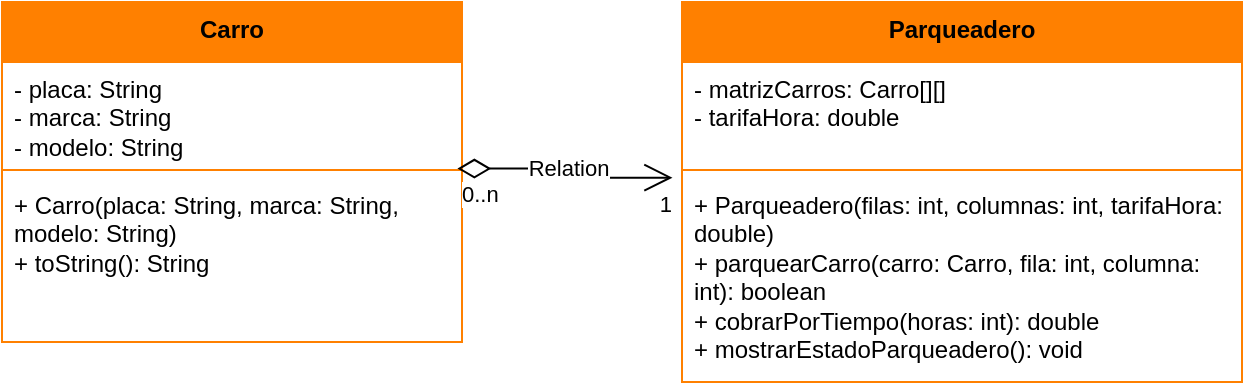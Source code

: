 <mxfile version="24.7.5">
  <diagram name="Página-1" id="rCVXAHfWQiuDDpMeY9RE">
    <mxGraphModel dx="1500" dy="887" grid="1" gridSize="10" guides="1" tooltips="1" connect="1" arrows="1" fold="1" page="1" pageScale="1" pageWidth="827" pageHeight="1169" math="0" shadow="0">
      <root>
        <mxCell id="0" />
        <mxCell id="1" parent="0" />
        <mxCell id="RCbNP8D6QkCgkQpbOeCn-1" value="Parqueadero" style="swimlane;fontStyle=1;align=center;verticalAlign=top;childLayout=stackLayout;horizontal=1;startSize=30;horizontalStack=0;resizeParent=1;resizeParentMax=0;resizeLast=0;collapsible=1;marginBottom=0;whiteSpace=wrap;html=1;shadow=0;fillColor=#FF8000;strokeColor=#FF8000;" parent="1" vertex="1">
          <mxGeometry x="450" y="430" width="280" height="190" as="geometry" />
        </mxCell>
        <mxCell id="RCbNP8D6QkCgkQpbOeCn-2" value="- matrizCarros: Carro[][]&lt;div&gt;- tarifaHora: double&amp;nbsp;&lt;br&gt;&lt;div&gt;&lt;br&gt;&lt;/div&gt;&lt;/div&gt;" style="text;strokeColor=none;fillColor=none;align=left;verticalAlign=top;spacingLeft=4;spacingRight=4;overflow=hidden;rotatable=0;points=[[0,0.5],[1,0.5]];portConstraint=eastwest;whiteSpace=wrap;html=1;" parent="RCbNP8D6QkCgkQpbOeCn-1" vertex="1">
          <mxGeometry y="30" width="280" height="50" as="geometry" />
        </mxCell>
        <mxCell id="RCbNP8D6QkCgkQpbOeCn-3" value="" style="line;strokeWidth=1;fillColor=none;align=left;verticalAlign=middle;spacingTop=-1;spacingLeft=3;spacingRight=3;rotatable=0;labelPosition=right;points=[];portConstraint=eastwest;strokeColor=inherit;" parent="RCbNP8D6QkCgkQpbOeCn-1" vertex="1">
          <mxGeometry y="80" width="280" height="8" as="geometry" />
        </mxCell>
        <mxCell id="RCbNP8D6QkCgkQpbOeCn-4" value="+ Parqueadero(filas: int, columnas: int, tarifaHora: double)&lt;div&gt;+ parquearCarro(carro: Carro, fila: int, columna: int): boolean&lt;br&gt;&lt;/div&gt;&lt;div&gt;+ cobrarPorTiempo(horas: int): double&lt;br&gt;&lt;/div&gt;&lt;div&gt;+ mostrarEstadoParqueadero(): void&lt;br&gt;&lt;/div&gt;&lt;div&gt;&lt;br&gt;&lt;/div&gt;" style="text;strokeColor=none;fillColor=none;align=left;verticalAlign=top;spacingLeft=4;spacingRight=4;overflow=hidden;rotatable=0;points=[[0,0.5],[1,0.5]];portConstraint=eastwest;whiteSpace=wrap;html=1;" parent="RCbNP8D6QkCgkQpbOeCn-1" vertex="1">
          <mxGeometry y="88" width="280" height="102" as="geometry" />
        </mxCell>
        <mxCell id="8qOIhKyoz03TJDa8FxUs-5" value="Carro" style="swimlane;fontStyle=1;align=center;verticalAlign=top;childLayout=stackLayout;horizontal=1;startSize=30;horizontalStack=0;resizeParent=1;resizeParentMax=0;resizeLast=0;collapsible=1;marginBottom=0;whiteSpace=wrap;html=1;shadow=0;fillColor=#FF8000;strokeColor=#FF8000;" vertex="1" parent="1">
          <mxGeometry x="110" y="430" width="230" height="170" as="geometry" />
        </mxCell>
        <mxCell id="8qOIhKyoz03TJDa8FxUs-6" value="- placa: String&lt;div&gt;- marca: String&lt;br&gt;&lt;/div&gt;&lt;div&gt;- modelo: String&lt;br&gt;&lt;/div&gt;" style="text;strokeColor=none;fillColor=none;align=left;verticalAlign=top;spacingLeft=4;spacingRight=4;overflow=hidden;rotatable=0;points=[[0,0.5],[1,0.5]];portConstraint=eastwest;whiteSpace=wrap;html=1;" vertex="1" parent="8qOIhKyoz03TJDa8FxUs-5">
          <mxGeometry y="30" width="230" height="50" as="geometry" />
        </mxCell>
        <mxCell id="8qOIhKyoz03TJDa8FxUs-7" value="" style="line;strokeWidth=1;fillColor=none;align=left;verticalAlign=middle;spacingTop=-1;spacingLeft=3;spacingRight=3;rotatable=0;labelPosition=right;points=[];portConstraint=eastwest;strokeColor=inherit;" vertex="1" parent="8qOIhKyoz03TJDa8FxUs-5">
          <mxGeometry y="80" width="230" height="8" as="geometry" />
        </mxCell>
        <mxCell id="8qOIhKyoz03TJDa8FxUs-8" value="&lt;div&gt;+ Carro(placa: String, marca: String, modelo: String)&lt;br&gt;&lt;/div&gt;&lt;div&gt;+ toString(): String&lt;br&gt;&lt;/div&gt;" style="text;strokeColor=none;fillColor=none;align=left;verticalAlign=top;spacingLeft=4;spacingRight=4;overflow=hidden;rotatable=0;points=[[0,0.5],[1,0.5]];portConstraint=eastwest;whiteSpace=wrap;html=1;" vertex="1" parent="8qOIhKyoz03TJDa8FxUs-5">
          <mxGeometry y="88" width="230" height="82" as="geometry" />
        </mxCell>
        <mxCell id="8qOIhKyoz03TJDa8FxUs-9" value="Relation" style="endArrow=open;html=1;endSize=12;startArrow=diamondThin;startSize=14;startFill=0;edgeStyle=orthogonalEdgeStyle;rounded=0;exitX=0.99;exitY=1.066;exitDx=0;exitDy=0;exitPerimeter=0;entryX=-0.017;entryY=1.157;entryDx=0;entryDy=0;entryPerimeter=0;" edge="1" parent="1" source="8qOIhKyoz03TJDa8FxUs-6" target="RCbNP8D6QkCgkQpbOeCn-2">
          <mxGeometry x="-0.006" relative="1" as="geometry">
            <mxPoint x="390" y="290" as="sourcePoint" />
            <mxPoint x="550" y="290" as="targetPoint" />
            <mxPoint as="offset" />
          </mxGeometry>
        </mxCell>
        <mxCell id="8qOIhKyoz03TJDa8FxUs-10" value="0..n" style="edgeLabel;resizable=0;html=1;align=left;verticalAlign=top;" connectable="0" vertex="1" parent="8qOIhKyoz03TJDa8FxUs-9">
          <mxGeometry x="-1" relative="1" as="geometry" />
        </mxCell>
        <mxCell id="8qOIhKyoz03TJDa8FxUs-11" value="1" style="edgeLabel;resizable=0;html=1;align=right;verticalAlign=top;" connectable="0" vertex="1" parent="8qOIhKyoz03TJDa8FxUs-9">
          <mxGeometry x="1" relative="1" as="geometry" />
        </mxCell>
      </root>
    </mxGraphModel>
  </diagram>
</mxfile>

